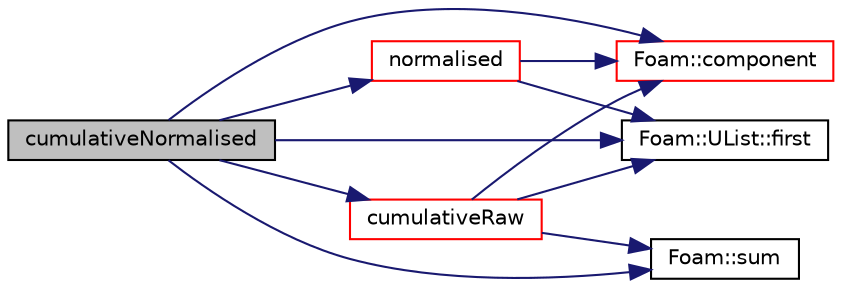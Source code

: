 digraph "cumulativeNormalised"
{
  bgcolor="transparent";
  edge [fontname="Helvetica",fontsize="10",labelfontname="Helvetica",labelfontsize="10"];
  node [fontname="Helvetica",fontsize="10",shape=record];
  rankdir="LR";
  Node200 [label="cumulativeNormalised",height=0.2,width=0.4,color="black", fillcolor="grey75", style="filled", fontcolor="black"];
  Node200 -> Node201 [color="midnightblue",fontsize="10",style="solid",fontname="Helvetica"];
  Node201 [label="Foam::component",height=0.2,width=0.4,color="red",URL="$a21851.html#a38788135ad21a6daaf3af2a761b33508"];
  Node200 -> Node203 [color="midnightblue",fontsize="10",style="solid",fontname="Helvetica"];
  Node203 [label="cumulativeRaw",height=0.2,width=0.4,color="red",URL="$a27001.html#af87b4a2d9e4c35e69820b8ff99abaf20",tooltip="Return the cumulative total bin weights and integration. "];
  Node203 -> Node216 [color="midnightblue",fontsize="10",style="solid",fontname="Helvetica"];
  Node216 [label="Foam::sum",height=0.2,width=0.4,color="black",URL="$a21851.html#a3d8733143aad0e03b300186ab4bef137"];
  Node203 -> Node207 [color="midnightblue",fontsize="10",style="solid",fontname="Helvetica"];
  Node207 [label="Foam::UList::first",height=0.2,width=0.4,color="black",URL="$a26837.html#a1c9828bc3de9502754d944c95a2ce0d9",tooltip="Return the first element of the list. "];
  Node203 -> Node201 [color="midnightblue",fontsize="10",style="solid",fontname="Helvetica"];
  Node200 -> Node207 [color="midnightblue",fontsize="10",style="solid",fontname="Helvetica"];
  Node200 -> Node217 [color="midnightblue",fontsize="10",style="solid",fontname="Helvetica"];
  Node217 [label="normalised",height=0.2,width=0.4,color="red",URL="$a27001.html#afca6f7c7669c2f125c5b4760ed9ee1c2",tooltip="Return the normalised distribution (probability density) "];
  Node217 -> Node201 [color="midnightblue",fontsize="10",style="solid",fontname="Helvetica"];
  Node217 -> Node207 [color="midnightblue",fontsize="10",style="solid",fontname="Helvetica"];
  Node200 -> Node216 [color="midnightblue",fontsize="10",style="solid",fontname="Helvetica"];
}
